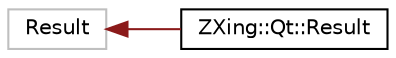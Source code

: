 digraph "Graphical Class Hierarchy"
{
 // INTERACTIVE_SVG=YES
 // LATEX_PDF_SIZE
  edge [fontname="Helvetica",fontsize="10",labelfontname="Helvetica",labelfontsize="10"];
  node [fontname="Helvetica",fontsize="10",shape=record];
  rankdir="LR";
  Node1 [label="Result",height=0.2,width=0.4,color="grey75", fillcolor="white", style="filled",tooltip=" "];
  Node1 -> Node0 [dir="back",color="firebrick4",fontsize="10",style="solid",fontname="Helvetica"];
  Node0 [label="ZXing::Qt::Result",height=0.2,width=0.4,color="black", fillcolor="white", style="filled",URL="$d6/dec/class_z_xing_1_1_qt_1_1_result.html",tooltip="Encapsulates the result of decoding a barcode within an image."];
}
